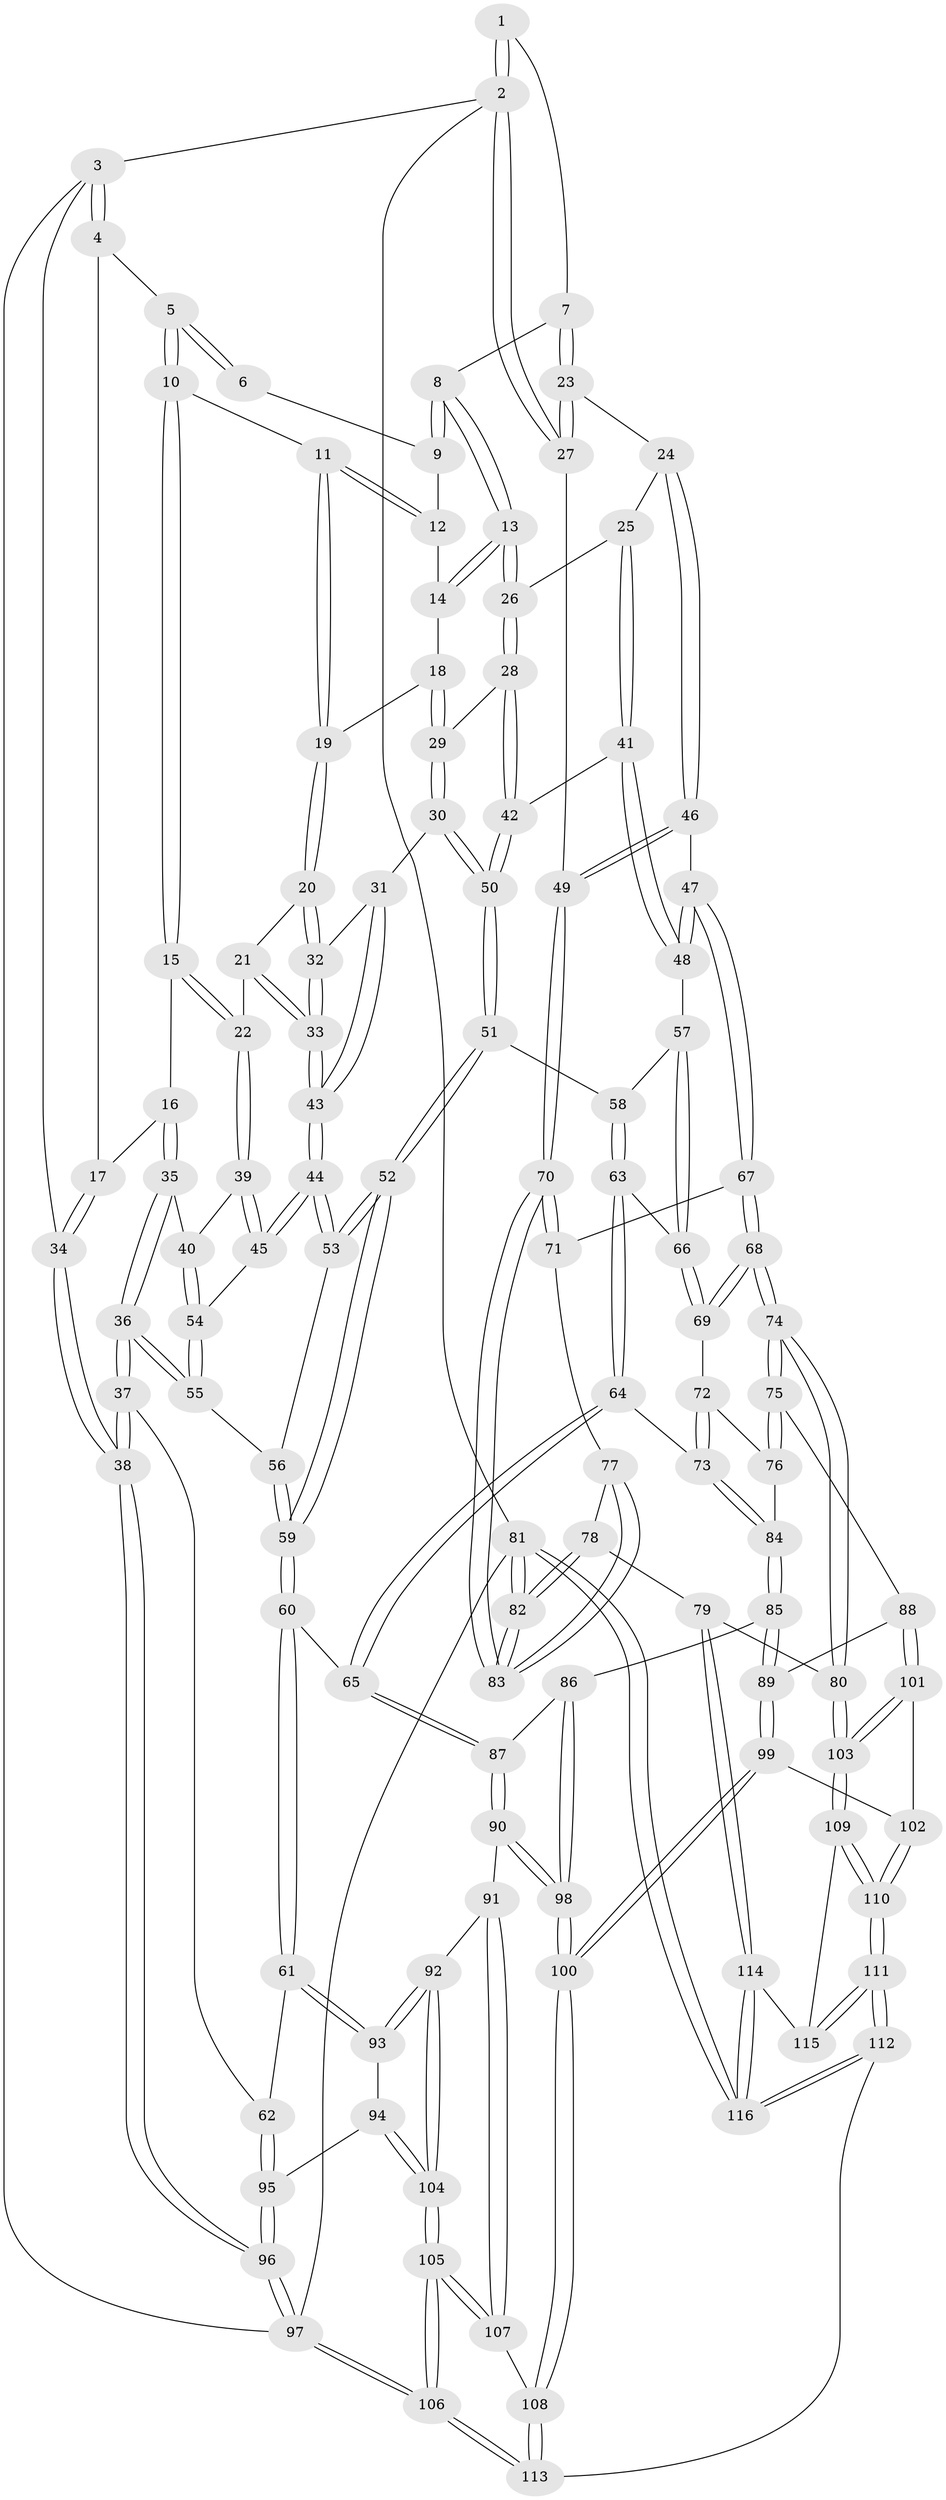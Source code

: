 // coarse degree distribution, {4: 0.4411764705882353, 5: 0.35294117647058826, 3: 0.17647058823529413, 6: 0.029411764705882353}
// Generated by graph-tools (version 1.1) at 2025/52/02/27/25 19:52:44]
// undirected, 116 vertices, 287 edges
graph export_dot {
graph [start="1"]
  node [color=gray90,style=filled];
  1 [pos="+0.8173319152441951+0"];
  2 [pos="+1+0"];
  3 [pos="+0+0"];
  4 [pos="+0.009190330734402912+0"];
  5 [pos="+0.1964897875888135+0"];
  6 [pos="+0.6604926555281719+0"];
  7 [pos="+0.8580419538032612+0.06879624965284317"];
  8 [pos="+0.6556417221450538+0.09805217104038176"];
  9 [pos="+0.6351267460308481+0"];
  10 [pos="+0.23054238637464924+0"];
  11 [pos="+0.36863559049007966+0.024209364299987164"];
  12 [pos="+0.5348690162305438+0.04214124259007808"];
  13 [pos="+0.633326984318747+0.14272240761302868"];
  14 [pos="+0.5440779207513083+0.09862359344515646"];
  15 [pos="+0.22762878724404942+0"];
  16 [pos="+0.0580264739861466+0.1951750840524856"];
  17 [pos="+0.04802696148698028+0.19221900871477704"];
  18 [pos="+0.45983396573532664+0.14414929569694157"];
  19 [pos="+0.4391189418582765+0.14205520978314531"];
  20 [pos="+0.4223232660292095+0.17532830145731523"];
  21 [pos="+0.37473553496378526+0.20680703064211675"];
  22 [pos="+0.24078332714480308+0.17432231713167307"];
  23 [pos="+0.8715917947411655+0.09931897226415998"];
  24 [pos="+0.8607093267470046+0.17469180237007517"];
  25 [pos="+0.7697225121560763+0.19898721403511238"];
  26 [pos="+0.6351800144416734+0.15751313517978982"];
  27 [pos="+1+0.06912929205490859"];
  28 [pos="+0.603568744556656+0.22346286724159675"];
  29 [pos="+0.5484230768708741+0.22484259372913964"];
  30 [pos="+0.49303840259911497+0.2709122615959891"];
  31 [pos="+0.46488971405035107+0.25912596854819325"];
  32 [pos="+0.44869407100617514+0.2419267223182555"];
  33 [pos="+0.37022536489201574+0.28364935912020145"];
  34 [pos="+0+0.11183851560840655"];
  35 [pos="+0.10283301049363103+0.2567410712204631"];
  36 [pos="+0.0515288164659079+0.3888143769834565"];
  37 [pos="+0+0.5379701953306646"];
  38 [pos="+0+0.5460248526032775"];
  39 [pos="+0.2363310713485809+0.1869265741525009"];
  40 [pos="+0.10924623292200876+0.25473310559997636"];
  41 [pos="+0.6860794369686908+0.32963719179644285"];
  42 [pos="+0.6297404122302721+0.2898451413045658"];
  43 [pos="+0.3484629498777358+0.3537240873880365"];
  44 [pos="+0.3438057034699574+0.36336731699473795"];
  45 [pos="+0.2739482605581501+0.3016501893633935"];
  46 [pos="+0.9267216334815344+0.3151882478244262"];
  47 [pos="+0.8229237213698573+0.393823211683335"];
  48 [pos="+0.7053836246697409+0.3638578974719289"];
  49 [pos="+1+0.38736362424364545"];
  50 [pos="+0.4943802226870186+0.3900834864916004"];
  51 [pos="+0.49375444668511037+0.3913120797310798"];
  52 [pos="+0.3721660855850719+0.4246778106594484"];
  53 [pos="+0.34777887667380886+0.375844634358321"];
  54 [pos="+0.21619329038114576+0.32386160482733667"];
  55 [pos="+0.15826631588100093+0.3774931494573924"];
  56 [pos="+0.18321570140798923+0.3906645060526568"];
  57 [pos="+0.6587438455869635+0.4226562274251927"];
  58 [pos="+0.5120022145916966+0.405660296425107"];
  59 [pos="+0.3212075175347965+0.5795734658023082"];
  60 [pos="+0.3205706065851448+0.5827968041777255"];
  61 [pos="+0.24856356792311574+0.62173186173579"];
  62 [pos="+0.1882633796423526+0.6148763380436367"];
  63 [pos="+0.5659562913513306+0.5211622313213141"];
  64 [pos="+0.4887033929378422+0.6296242947699662"];
  65 [pos="+0.38098311060590623+0.6112141891887366"];
  66 [pos="+0.6501756283254582+0.5067803387147843"];
  67 [pos="+0.8172179286342516+0.5502932980525229"];
  68 [pos="+0.7690171912192012+0.5815788635371187"];
  69 [pos="+0.7054935360043035+0.5653552592615433"];
  70 [pos="+1+0.5131713708748489"];
  71 [pos="+0.9102553481474512+0.5832530378464524"];
  72 [pos="+0.6678639225163318+0.5944107125818552"];
  73 [pos="+0.48879127154587276+0.6296970818771715"];
  74 [pos="+0.7519396189168284+0.77540924745996"];
  75 [pos="+0.7115728106977075+0.7672711686775953"];
  76 [pos="+0.6284406227879649+0.6906168818472418"];
  77 [pos="+0.908541423134251+0.714138354910482"];
  78 [pos="+0.8652470957582402+0.776351647212386"];
  79 [pos="+0.8118411766259533+0.8219202497837022"];
  80 [pos="+0.7604441965911227+0.7855836234815579"];
  81 [pos="+1+1"];
  82 [pos="+1+0.7923290947431826"];
  83 [pos="+1+0.7092979127081533"];
  84 [pos="+0.5146458716927462+0.6641759142233074"];
  85 [pos="+0.5331873828060217+0.7873618478480642"];
  86 [pos="+0.4631823925162187+0.8085938725214856"];
  87 [pos="+0.4194352623490285+0.7955777910427975"];
  88 [pos="+0.5648992902409169+0.8108079004700239"];
  89 [pos="+0.5527789158119052+0.8061565032061612"];
  90 [pos="+0.38798358634738955+0.8224016008382617"];
  91 [pos="+0.31379905098121147+0.8445074893818593"];
  92 [pos="+0.29966964060416107+0.8313398502461212"];
  93 [pos="+0.25632016228687726+0.7567041023083052"];
  94 [pos="+0.17047664947226876+0.837600079763953"];
  95 [pos="+0.0986607480320543+0.836477559194018"];
  96 [pos="+0+1"];
  97 [pos="+0+1"];
  98 [pos="+0.4510710387707642+0.9094479955423275"];
  99 [pos="+0.4864945684741904+0.9132198784516902"];
  100 [pos="+0.4540025637882398+0.9247981296860754"];
  101 [pos="+0.5666729055797326+0.8158152767646861"];
  102 [pos="+0.5364391939334278+0.924576789578442"];
  103 [pos="+0.6149424055091833+0.9221161550472042"];
  104 [pos="+0.19223690663481932+0.9193660963489587"];
  105 [pos="+0.14005127628612102+1"];
  106 [pos="+0.07606055025468751+1"];
  107 [pos="+0.3290477751403869+0.9089342344224035"];
  108 [pos="+0.4391397920840628+0.9456759824340719"];
  109 [pos="+0.6132571029867241+0.9342838188403236"];
  110 [pos="+0.605028936600254+0.9535302065668535"];
  111 [pos="+0.6097891724891027+1"];
  112 [pos="+0.5822486848400529+1"];
  113 [pos="+0.4759032775432069+1"];
  114 [pos="+0.8394022999555689+0.8982096758945196"];
  115 [pos="+0.7698675396638086+0.9217413691637371"];
  116 [pos="+1+1"];
  1 -- 2;
  1 -- 2;
  1 -- 7;
  2 -- 3;
  2 -- 27;
  2 -- 27;
  2 -- 81;
  3 -- 4;
  3 -- 4;
  3 -- 34;
  3 -- 97;
  4 -- 5;
  4 -- 17;
  5 -- 6;
  5 -- 6;
  5 -- 10;
  5 -- 10;
  6 -- 9;
  7 -- 8;
  7 -- 23;
  7 -- 23;
  8 -- 9;
  8 -- 9;
  8 -- 13;
  8 -- 13;
  9 -- 12;
  10 -- 11;
  10 -- 15;
  10 -- 15;
  11 -- 12;
  11 -- 12;
  11 -- 19;
  11 -- 19;
  12 -- 14;
  13 -- 14;
  13 -- 14;
  13 -- 26;
  13 -- 26;
  14 -- 18;
  15 -- 16;
  15 -- 22;
  15 -- 22;
  16 -- 17;
  16 -- 35;
  16 -- 35;
  17 -- 34;
  17 -- 34;
  18 -- 19;
  18 -- 29;
  18 -- 29;
  19 -- 20;
  19 -- 20;
  20 -- 21;
  20 -- 32;
  20 -- 32;
  21 -- 22;
  21 -- 33;
  21 -- 33;
  22 -- 39;
  22 -- 39;
  23 -- 24;
  23 -- 27;
  23 -- 27;
  24 -- 25;
  24 -- 46;
  24 -- 46;
  25 -- 26;
  25 -- 41;
  25 -- 41;
  26 -- 28;
  26 -- 28;
  27 -- 49;
  28 -- 29;
  28 -- 42;
  28 -- 42;
  29 -- 30;
  29 -- 30;
  30 -- 31;
  30 -- 50;
  30 -- 50;
  31 -- 32;
  31 -- 43;
  31 -- 43;
  32 -- 33;
  32 -- 33;
  33 -- 43;
  33 -- 43;
  34 -- 38;
  34 -- 38;
  35 -- 36;
  35 -- 36;
  35 -- 40;
  36 -- 37;
  36 -- 37;
  36 -- 55;
  36 -- 55;
  37 -- 38;
  37 -- 38;
  37 -- 62;
  38 -- 96;
  38 -- 96;
  39 -- 40;
  39 -- 45;
  39 -- 45;
  40 -- 54;
  40 -- 54;
  41 -- 42;
  41 -- 48;
  41 -- 48;
  42 -- 50;
  42 -- 50;
  43 -- 44;
  43 -- 44;
  44 -- 45;
  44 -- 45;
  44 -- 53;
  44 -- 53;
  45 -- 54;
  46 -- 47;
  46 -- 49;
  46 -- 49;
  47 -- 48;
  47 -- 48;
  47 -- 67;
  47 -- 67;
  48 -- 57;
  49 -- 70;
  49 -- 70;
  50 -- 51;
  50 -- 51;
  51 -- 52;
  51 -- 52;
  51 -- 58;
  52 -- 53;
  52 -- 53;
  52 -- 59;
  52 -- 59;
  53 -- 56;
  54 -- 55;
  54 -- 55;
  55 -- 56;
  56 -- 59;
  56 -- 59;
  57 -- 58;
  57 -- 66;
  57 -- 66;
  58 -- 63;
  58 -- 63;
  59 -- 60;
  59 -- 60;
  60 -- 61;
  60 -- 61;
  60 -- 65;
  61 -- 62;
  61 -- 93;
  61 -- 93;
  62 -- 95;
  62 -- 95;
  63 -- 64;
  63 -- 64;
  63 -- 66;
  64 -- 65;
  64 -- 65;
  64 -- 73;
  65 -- 87;
  65 -- 87;
  66 -- 69;
  66 -- 69;
  67 -- 68;
  67 -- 68;
  67 -- 71;
  68 -- 69;
  68 -- 69;
  68 -- 74;
  68 -- 74;
  69 -- 72;
  70 -- 71;
  70 -- 71;
  70 -- 83;
  70 -- 83;
  71 -- 77;
  72 -- 73;
  72 -- 73;
  72 -- 76;
  73 -- 84;
  73 -- 84;
  74 -- 75;
  74 -- 75;
  74 -- 80;
  74 -- 80;
  75 -- 76;
  75 -- 76;
  75 -- 88;
  76 -- 84;
  77 -- 78;
  77 -- 83;
  77 -- 83;
  78 -- 79;
  78 -- 82;
  78 -- 82;
  79 -- 80;
  79 -- 114;
  79 -- 114;
  80 -- 103;
  80 -- 103;
  81 -- 82;
  81 -- 82;
  81 -- 116;
  81 -- 116;
  81 -- 97;
  82 -- 83;
  82 -- 83;
  84 -- 85;
  84 -- 85;
  85 -- 86;
  85 -- 89;
  85 -- 89;
  86 -- 87;
  86 -- 98;
  86 -- 98;
  87 -- 90;
  87 -- 90;
  88 -- 89;
  88 -- 101;
  88 -- 101;
  89 -- 99;
  89 -- 99;
  90 -- 91;
  90 -- 98;
  90 -- 98;
  91 -- 92;
  91 -- 107;
  91 -- 107;
  92 -- 93;
  92 -- 93;
  92 -- 104;
  92 -- 104;
  93 -- 94;
  94 -- 95;
  94 -- 104;
  94 -- 104;
  95 -- 96;
  95 -- 96;
  96 -- 97;
  96 -- 97;
  97 -- 106;
  97 -- 106;
  98 -- 100;
  98 -- 100;
  99 -- 100;
  99 -- 100;
  99 -- 102;
  100 -- 108;
  100 -- 108;
  101 -- 102;
  101 -- 103;
  101 -- 103;
  102 -- 110;
  102 -- 110;
  103 -- 109;
  103 -- 109;
  104 -- 105;
  104 -- 105;
  105 -- 106;
  105 -- 106;
  105 -- 107;
  105 -- 107;
  106 -- 113;
  106 -- 113;
  107 -- 108;
  108 -- 113;
  108 -- 113;
  109 -- 110;
  109 -- 110;
  109 -- 115;
  110 -- 111;
  110 -- 111;
  111 -- 112;
  111 -- 112;
  111 -- 115;
  111 -- 115;
  112 -- 113;
  112 -- 116;
  112 -- 116;
  114 -- 115;
  114 -- 116;
  114 -- 116;
}

